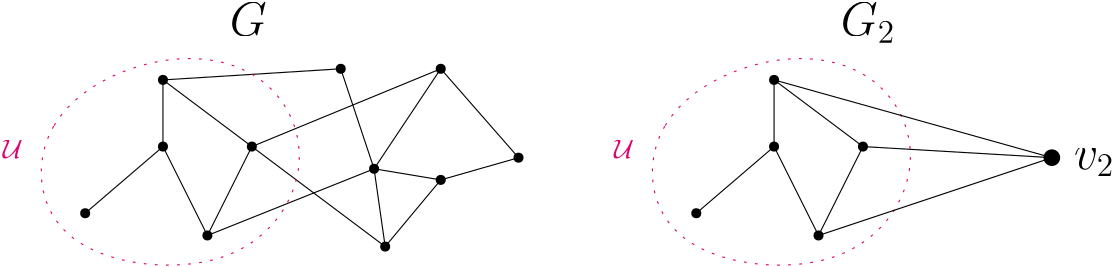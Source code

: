 <?xml version="1.0"?>
<!DOCTYPE ipe SYSTEM "ipe.dtd">
<ipe version="70218" creator="Ipe 7.2.28">
<info created="D:20250523165410" modified="D:20250601125406"/>
<ipestyle name="basic">
<symbol name="arrow/arc(spx)">
<path stroke="sym-stroke" fill="sym-stroke" pen="sym-pen">
0 0 m
-1 0.333 l
-1 -0.333 l
h
</path>
</symbol>
<symbol name="arrow/farc(spx)">
<path stroke="sym-stroke" fill="white" pen="sym-pen">
0 0 m
-1 0.333 l
-1 -0.333 l
h
</path>
</symbol>
<symbol name="arrow/ptarc(spx)">
<path stroke="sym-stroke" fill="sym-stroke" pen="sym-pen">
0 0 m
-1 0.333 l
-0.8 0 l
-1 -0.333 l
h
</path>
</symbol>
<symbol name="arrow/fptarc(spx)">
<path stroke="sym-stroke" fill="white" pen="sym-pen">
0 0 m
-1 0.333 l
-0.8 0 l
-1 -0.333 l
h
</path>
</symbol>
<symbol name="mark/circle(sx)" transformations="translations">
<path fill="sym-stroke">
0.6 0 0 0.6 0 0 e
0.4 0 0 0.4 0 0 e
</path>
</symbol>
<symbol name="mark/disk(sx)" transformations="translations">
<path fill="sym-stroke">
0.6 0 0 0.6 0 0 e
</path>
</symbol>
<symbol name="mark/fdisk(sfx)" transformations="translations">
<group>
<path fill="sym-fill">
0.5 0 0 0.5 0 0 e
</path>
<path fill="sym-stroke" fillrule="eofill">
0.6 0 0 0.6 0 0 e
0.4 0 0 0.4 0 0 e
</path>
</group>
</symbol>
<symbol name="mark/box(sx)" transformations="translations">
<path fill="sym-stroke" fillrule="eofill">
-0.6 -0.6 m
0.6 -0.6 l
0.6 0.6 l
-0.6 0.6 l
h
-0.4 -0.4 m
0.4 -0.4 l
0.4 0.4 l
-0.4 0.4 l
h
</path>
</symbol>
<symbol name="mark/square(sx)" transformations="translations">
<path fill="sym-stroke">
-0.6 -0.6 m
0.6 -0.6 l
0.6 0.6 l
-0.6 0.6 l
h
</path>
</symbol>
<symbol name="mark/fsquare(sfx)" transformations="translations">
<group>
<path fill="sym-fill">
-0.5 -0.5 m
0.5 -0.5 l
0.5 0.5 l
-0.5 0.5 l
h
</path>
<path fill="sym-stroke" fillrule="eofill">
-0.6 -0.6 m
0.6 -0.6 l
0.6 0.6 l
-0.6 0.6 l
h
-0.4 -0.4 m
0.4 -0.4 l
0.4 0.4 l
-0.4 0.4 l
h
</path>
</group>
</symbol>
<symbol name="mark/cross(sx)" transformations="translations">
<group>
<path fill="sym-stroke">
-0.43 -0.57 m
0.57 0.43 l
0.43 0.57 l
-0.57 -0.43 l
h
</path>
<path fill="sym-stroke">
-0.43 0.57 m
0.57 -0.43 l
0.43 -0.57 l
-0.57 0.43 l
h
</path>
</group>
</symbol>
<symbol name="arrow/fnormal(spx)">
<path stroke="sym-stroke" fill="white" pen="sym-pen">
0 0 m
-1 0.333 l
-1 -0.333 l
h
</path>
</symbol>
<symbol name="arrow/pointed(spx)">
<path stroke="sym-stroke" fill="sym-stroke" pen="sym-pen">
0 0 m
-1 0.333 l
-0.8 0 l
-1 -0.333 l
h
</path>
</symbol>
<symbol name="arrow/fpointed(spx)">
<path stroke="sym-stroke" fill="white" pen="sym-pen">
0 0 m
-1 0.333 l
-0.8 0 l
-1 -0.333 l
h
</path>
</symbol>
<symbol name="arrow/linear(spx)">
<path stroke="sym-stroke" pen="sym-pen">
-1 0.333 m
0 0 l
-1 -0.333 l
</path>
</symbol>
<symbol name="arrow/fdouble(spx)">
<path stroke="sym-stroke" fill="white" pen="sym-pen">
0 0 m
-1 0.333 l
-1 -0.333 l
h
-1 0 m
-2 0.333 l
-2 -0.333 l
h
</path>
</symbol>
<symbol name="arrow/double(spx)">
<path stroke="sym-stroke" fill="sym-stroke" pen="sym-pen">
0 0 m
-1 0.333 l
-1 -0.333 l
h
-1 0 m
-2 0.333 l
-2 -0.333 l
h
</path>
</symbol>
<symbol name="arrow/mid-normal(spx)">
<path stroke="sym-stroke" fill="sym-stroke" pen="sym-pen">
0.5 0 m
-0.5 0.333 l
-0.5 -0.333 l
h
</path>
</symbol>
<symbol name="arrow/mid-fnormal(spx)">
<path stroke="sym-stroke" fill="white" pen="sym-pen">
0.5 0 m
-0.5 0.333 l
-0.5 -0.333 l
h
</path>
</symbol>
<symbol name="arrow/mid-pointed(spx)">
<path stroke="sym-stroke" fill="sym-stroke" pen="sym-pen">
0.5 0 m
-0.5 0.333 l
-0.3 0 l
-0.5 -0.333 l
h
</path>
</symbol>
<symbol name="arrow/mid-fpointed(spx)">
<path stroke="sym-stroke" fill="white" pen="sym-pen">
0.5 0 m
-0.5 0.333 l
-0.3 0 l
-0.5 -0.333 l
h
</path>
</symbol>
<symbol name="arrow/mid-double(spx)">
<path stroke="sym-stroke" fill="sym-stroke" pen="sym-pen">
1 0 m
0 0.333 l
0 -0.333 l
h
0 0 m
-1 0.333 l
-1 -0.333 l
h
</path>
</symbol>
<symbol name="arrow/mid-fdouble(spx)">
<path stroke="sym-stroke" fill="white" pen="sym-pen">
1 0 m
0 0.333 l
0 -0.333 l
h
0 0 m
-1 0.333 l
-1 -0.333 l
h
</path>
</symbol>
<anglesize name="22.5 deg" value="22.5"/>
<anglesize name="30 deg" value="30"/>
<anglesize name="45 deg" value="45"/>
<anglesize name="60 deg" value="60"/>
<anglesize name="90 deg" value="90"/>
<arrowsize name="large" value="10"/>
<arrowsize name="small" value="5"/>
<arrowsize name="tiny" value="3"/>
<color name="blue" value="0 0 1"/>
<color name="brown" value="0.647 0.165 0.165"/>
<color name="darkblue" value="0 0 0.545"/>
<color name="darkcyan" value="0 0.545 0.545"/>
<color name="darkgray" value="0.663"/>
<color name="darkgreen" value="0 0.392 0"/>
<color name="darkmagenta" value="0.545 0 0.545"/>
<color name="darkorange" value="1 0.549 0"/>
<color name="darkred" value="0.545 0 0"/>
<color name="gold" value="1 0.843 0"/>
<color name="gray" value="0.745"/>
<color name="green" value="0 1 0"/>
<color name="lightblue" value="0.678 0.847 0.902"/>
<color name="lightcyan" value="0.878 1 1"/>
<color name="lightgray" value="0.827"/>
<color name="lightgreen" value="0.565 0.933 0.565"/>
<color name="lightyellow" value="1 1 0.878"/>
<color name="navy" value="0 0 0.502"/>
<color name="orange" value="1 0.647 0"/>
<color name="pink" value="1 0.753 0.796"/>
<color name="purple" value="0.627 0.125 0.941"/>
<color name="red" value="1 0 0"/>
<color name="seagreen" value="0.18 0.545 0.341"/>
<color name="turquoise" value="0.251 0.878 0.816"/>
<color name="violet" value="0.933 0.51 0.933"/>
<color name="yellow" value="1 1 0"/>
<dashstyle name="dash dot dotted" value="[4 2 1 2 1 2] 0"/>
<dashstyle name="dash dotted" value="[4 2 1 2] 0"/>
<dashstyle name="dashed" value="[4] 0"/>
<dashstyle name="dotted" value="[1 3] 0"/>
<gridsize name="10 pts (~3.5 mm)" value="10"/>
<gridsize name="14 pts (~5 mm)" value="14"/>
<gridsize name="16 pts (~6 mm)" value="16"/>
<gridsize name="20 pts (~7 mm)" value="20"/>
<gridsize name="28 pts (~10 mm)" value="28"/>
<gridsize name="32 pts (~12 mm)" value="32"/>
<gridsize name="4 pts" value="4"/>
<gridsize name="56 pts (~20 mm)" value="56"/>
<gridsize name="8 pts (~3 mm)" value="8"/>
<opacity name="10%" value="0.1"/>
<opacity name="30%" value="0.3"/>
<opacity name="50%" value="0.5"/>
<opacity name="75%" value="0.75"/>
<pen name="fat" value="1.2"/>
<pen name="heavier" value="0.8"/>
<pen name="ultrafat" value="2"/>
<symbolsize name="large" value="5"/>
<symbolsize name="small" value="2"/>
<symbolsize name="tiny" value="1.1"/>
<textsize name="Huge" value="\Huge"/>
<textsize name="LARGE" value="\LARGE"/>
<textsize name="Large" value="\Large"/>
<textsize name="footnote" value="\footnotesize"/>
<textsize name="huge" value="\huge"/>
<textsize name="large" value="\large"/>
<textsize name="script" value="\scriptsize"/>
<textsize name="small" value="\small"/>
<textsize name="tiny" value="\tiny"/>
<textstyle name="center" begin="\begin{center}" end="\end{center}"/>
<textstyle name="item" begin="\begin{itemize}\item{}" end="\end{itemize}"/>
<textstyle name="itemize" begin="\begin{itemize}" end="\end{itemize}"/>
<tiling name="falling" angle="-60" step="4" width="1"/>
<tiling name="rising" angle="30" step="4" width="1"/>
</ipestyle>
<page>
<layer name="alpha"/>
<view layers="alpha" active="alpha"/>
<path layer="alpha" matrix="1 0 0 1 -48 -20" stroke="0">
192 736 m
256 740 l
</path>
<path matrix="1 0 0 1 -48 -20" stroke="0">
208 680 m
268 704 l
</path>
<path matrix="1 0 0 1 -48 -20" stroke="0">
224 712 m
292 740 l
</path>
<path matrix="1 0 0 1 -48 -20" stroke="0">
224 712 m
272 676 l
</path>
<use matrix="1 0 0 1 -48 -20" name="mark/disk(sx)" pos="192 736" size="normal" stroke="black"/>
<use matrix="1 0 0 1 -48 -20" name="mark/disk(sx)" pos="164 688" size="normal" stroke="black"/>
<use matrix="1 0 0 1 -48 -20" name="mark/disk(sx)" pos="208 680" size="normal" stroke="black"/>
<use matrix="1 0 0 1 -48 -20" name="mark/disk(sx)" pos="192 712" size="normal" stroke="black"/>
<use matrix="1 0 0 1 -48 -20" name="mark/disk(sx)" pos="224 712" size="normal" stroke="black"/>
<use matrix="1 0 0 1 -48 -20" name="mark/disk(sx)" pos="272 676" size="normal" stroke="black"/>
<use matrix="1 0 0 1 -48 -20" name="mark/disk(sx)" pos="292 700" size="normal" stroke="black"/>
<use matrix="1 0 0 1 -48 -20" name="mark/disk(sx)" pos="268 704" size="normal" stroke="black"/>
<use matrix="1 0 0 1 -48 -20" name="mark/disk(sx)" pos="256 740" size="normal" stroke="black"/>
<use matrix="1 0 0 1 -48 -20" name="mark/disk(sx)" pos="292 740" size="normal" stroke="black"/>
<use matrix="1 0 0 1 -48 -20" name="mark/disk(sx)" pos="320 708" size="normal" stroke="black"/>
<path matrix="1 0 0 1 -48 -20" stroke="0.867 0 0.435" dash="dotted">
192 748
144 724
148 672
220 664
248 704
232 740 u
</path>
<text matrix="1 0 0 1 -37.6657 -28.3124" transformations="translations" pos="124 716" stroke="0.867 0 0.435" type="label" width="7.224" height="6.808" depth="0" valign="baseline" style="math">\mathcal U</text>
<path matrix="1 0 0 1 -48 -20" stroke="0">
192 712 m
192 736 l
</path>
<path matrix="1 0 0 1 -48 -20" stroke="0">
208 680 m
224 712 l
</path>
<path matrix="1 0 0 1 -48 -20" stroke="0">
224 712 m
192 736 l
</path>
<path matrix="1 0 0 1 -48 -20" stroke="0">
256 740 m
268 704 l
272 676 l
292 700 l
268 704 l
292 740 l
320 708 l
292 700 l
292 700 l
</path>
<path stroke="0">
116 668 m
144 692 l
160 660 l
</path>
<text matrix="1 0 0 1 -8 -4" transformations="translations" pos="176 736" stroke="0" type="label" width="13.296" height="11.764" depth="0" valign="baseline" size="LARGE" style="math">G</text>
<text matrix="1 0 0 1 212 -4" transformations="translations" pos="176 736" stroke="0" type="label" width="19.648" height="11.766" depth="2.58" valign="baseline" size="LARGE" style="math">G_2</text>
<use matrix="1 0 0 1 172 -20" name="mark/disk(sx)" pos="192 736" size="normal" stroke="black"/>
<use matrix="1 0 0 1 172 -20" name="mark/disk(sx)" pos="164 688" size="normal" stroke="black"/>
<use matrix="1 0 0 1 172 -20" name="mark/disk(sx)" pos="208 680" size="normal" stroke="black"/>
<use matrix="1 0 0 1 172 -20" name="mark/disk(sx)" pos="192 712" size="normal" stroke="black"/>
<use matrix="1 0 0 1 172 -20" name="mark/disk(sx)" pos="224 712" size="normal" stroke="black"/>
<path matrix="1 0 0 1 172 -20" stroke="0.867 0 0.435" dash="dotted">
192 748
144 724
148 672
220 664
248 704
232 740 u
</path>
<text matrix="1 0 0 1 182.334 -28.3124" transformations="translations" pos="124 716" stroke="0.867 0 0.435" type="label" width="7.224" height="6.808" depth="0" valign="baseline" style="math">\mathcal U</text>
<path matrix="1 0 0 1 172 -20" stroke="0">
192 712 m
192 736 l
</path>
<path matrix="1 0 0 1 172 -20" stroke="0">
208 680 m
224 712 l
</path>
<path matrix="1 0 0 1 172 -20" stroke="0">
224 712 m
192 736 l
</path>
<path matrix="1 0 0 1 220 0" stroke="0">
116 668 m
144 692 l
160 660 l
</path>
<use matrix="1 0 0 1 16 0" name="mark/disk(sx)" pos="448 688" size="large" stroke="black"/>
<text matrix="1 0 0 1 296 -52" transformations="translations" pos="176 736" stroke="0" type="label" width="14.5" height="7.415" depth="2.58" valign="baseline" size="LARGE" style="math">v_2</text>
<path matrix="1 0 0 1 16 0" stroke="black">
364 660 m
448 688 l
348 716 l
</path>
<path matrix="1 0 0 1 16 0" stroke="black">
380 692 m
448 688 l
</path>
</page>
</ipe>
